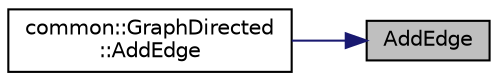 digraph "AddEdge"
{
 // INTERACTIVE_SVG=YES
 // LATEX_PDF_SIZE
  bgcolor="transparent";
  edge [fontname="Helvetica",fontsize="10",labelfontname="Helvetica",labelfontsize="10"];
  node [fontname="Helvetica",fontsize="10",shape=record];
  rankdir="RL";
  Node1 [label="AddEdge",height=0.2,width=0.4,color="black", fillcolor="grey75", style="filled", fontcolor="black",tooltip=" "];
  Node1 -> Node2 [dir="back",color="midnightblue",fontsize="10",style="solid",fontname="Helvetica"];
  Node2 [label="common::GraphDirected\l::AddEdge",height=0.2,width=0.4,color="black",URL="$d2/d0d/classcommon_1_1GraphDirected_af2711b2aec837d248c94c50cb7687648.html#af2711b2aec837d248c94c50cb7687648",tooltip=" "];
}
